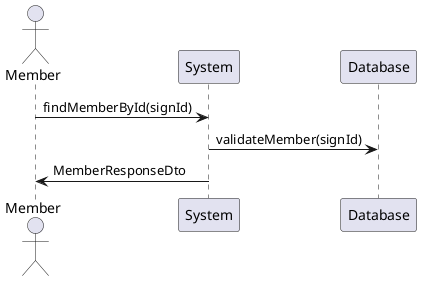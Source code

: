 @startuml
actor Member
participant System
participant DBMS as "Database"

Member -> System: findMemberById(signId)
System -> DBMS: validateMember(signId)
System -> Member: MemberResponseDto
@enduml
